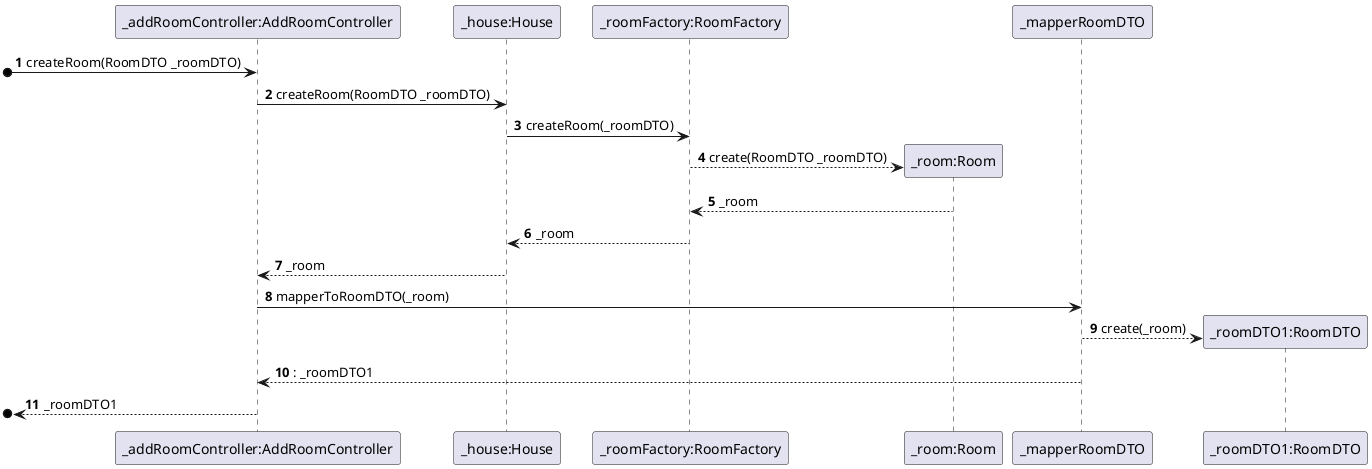 @startuml


autonumber

participant "_addRoomController:AddRoomController" as ARC
participant "_house:House" as H
participant "_roomFactory:RoomFactory" as RF
participant "_room:Room" as R
participant "_mapperRoomDTO" as M
participant "_roomDTO1:RoomDTO" as DTO

[o-> ARC: createRoom(RoomDTO _roomDTO)
ARC -> H: createRoom(RoomDTO _roomDTO)
H -> RF: createRoom(_roomDTO)
RF --> R**: create(RoomDTO _roomDTO)
R --> RF: _room
RF --> H: _room
H --> ARC: _room
ARC -> M: mapperToRoomDTO(_room)
M --> DTO**: create(_room)
M --> ARC: : _roomDTO1
[o<--ARC: _roomDTO1




@enduml